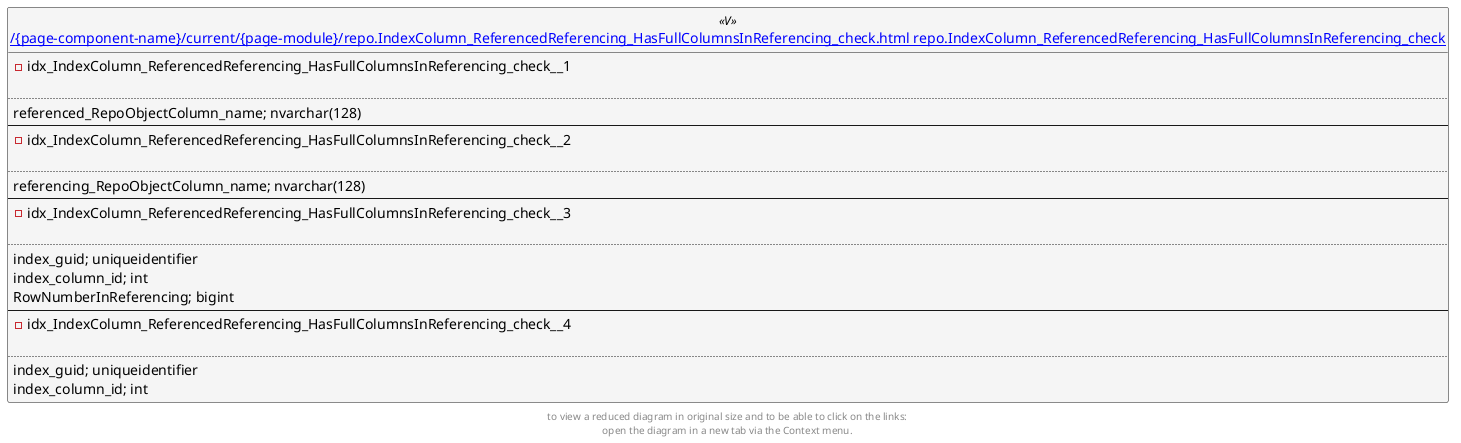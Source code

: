 @startuml
left to right direction
'top to bottom direction
hide circle
'avoide "." issues:
set namespaceSeparator none


skinparam class {
  BackgroundColor White
  BackgroundColor<<FN>> Yellow
  BackgroundColor<<FS>> Yellow
  BackgroundColor<<FT>> LightGray
  BackgroundColor<<IF>> Yellow
  BackgroundColor<<IS>> Yellow
  BackgroundColor<<P>> Aqua
  BackgroundColor<<PC>> Aqua
  BackgroundColor<<SN>> Yellow
  BackgroundColor<<SO>> SlateBlue
  BackgroundColor<<TF>> LightGray
  BackgroundColor<<TR>> Tomato
  BackgroundColor<<U>> White
  BackgroundColor<<V>> WhiteSmoke
  BackgroundColor<<X>> Aqua
}


entity "[[{site-url}/{page-component-name}/current/{page-module}/repo.IndexColumn_ReferencedReferencing_HasFullColumnsInReferencing_check.html repo.IndexColumn_ReferencedReferencing_HasFullColumnsInReferencing_check]]" as repo.IndexColumn_ReferencedReferencing_HasFullColumnsInReferencing_check << V >> {
- idx_IndexColumn_ReferencedReferencing_HasFullColumnsInReferencing_check__1

..
referenced_RepoObjectColumn_name; nvarchar(128)
--
- idx_IndexColumn_ReferencedReferencing_HasFullColumnsInReferencing_check__2

..
referencing_RepoObjectColumn_name; nvarchar(128)
--
- idx_IndexColumn_ReferencedReferencing_HasFullColumnsInReferencing_check__3

..
index_guid; uniqueidentifier
index_column_id; int
RowNumberInReferencing; bigint
--
- idx_IndexColumn_ReferencedReferencing_HasFullColumnsInReferencing_check__4

..
index_guid; uniqueidentifier
index_column_id; int
}


footer
to view a reduced diagram in original size and to be able to click on the links:
open the diagram in a new tab via the Context menu.
end footer

@enduml

